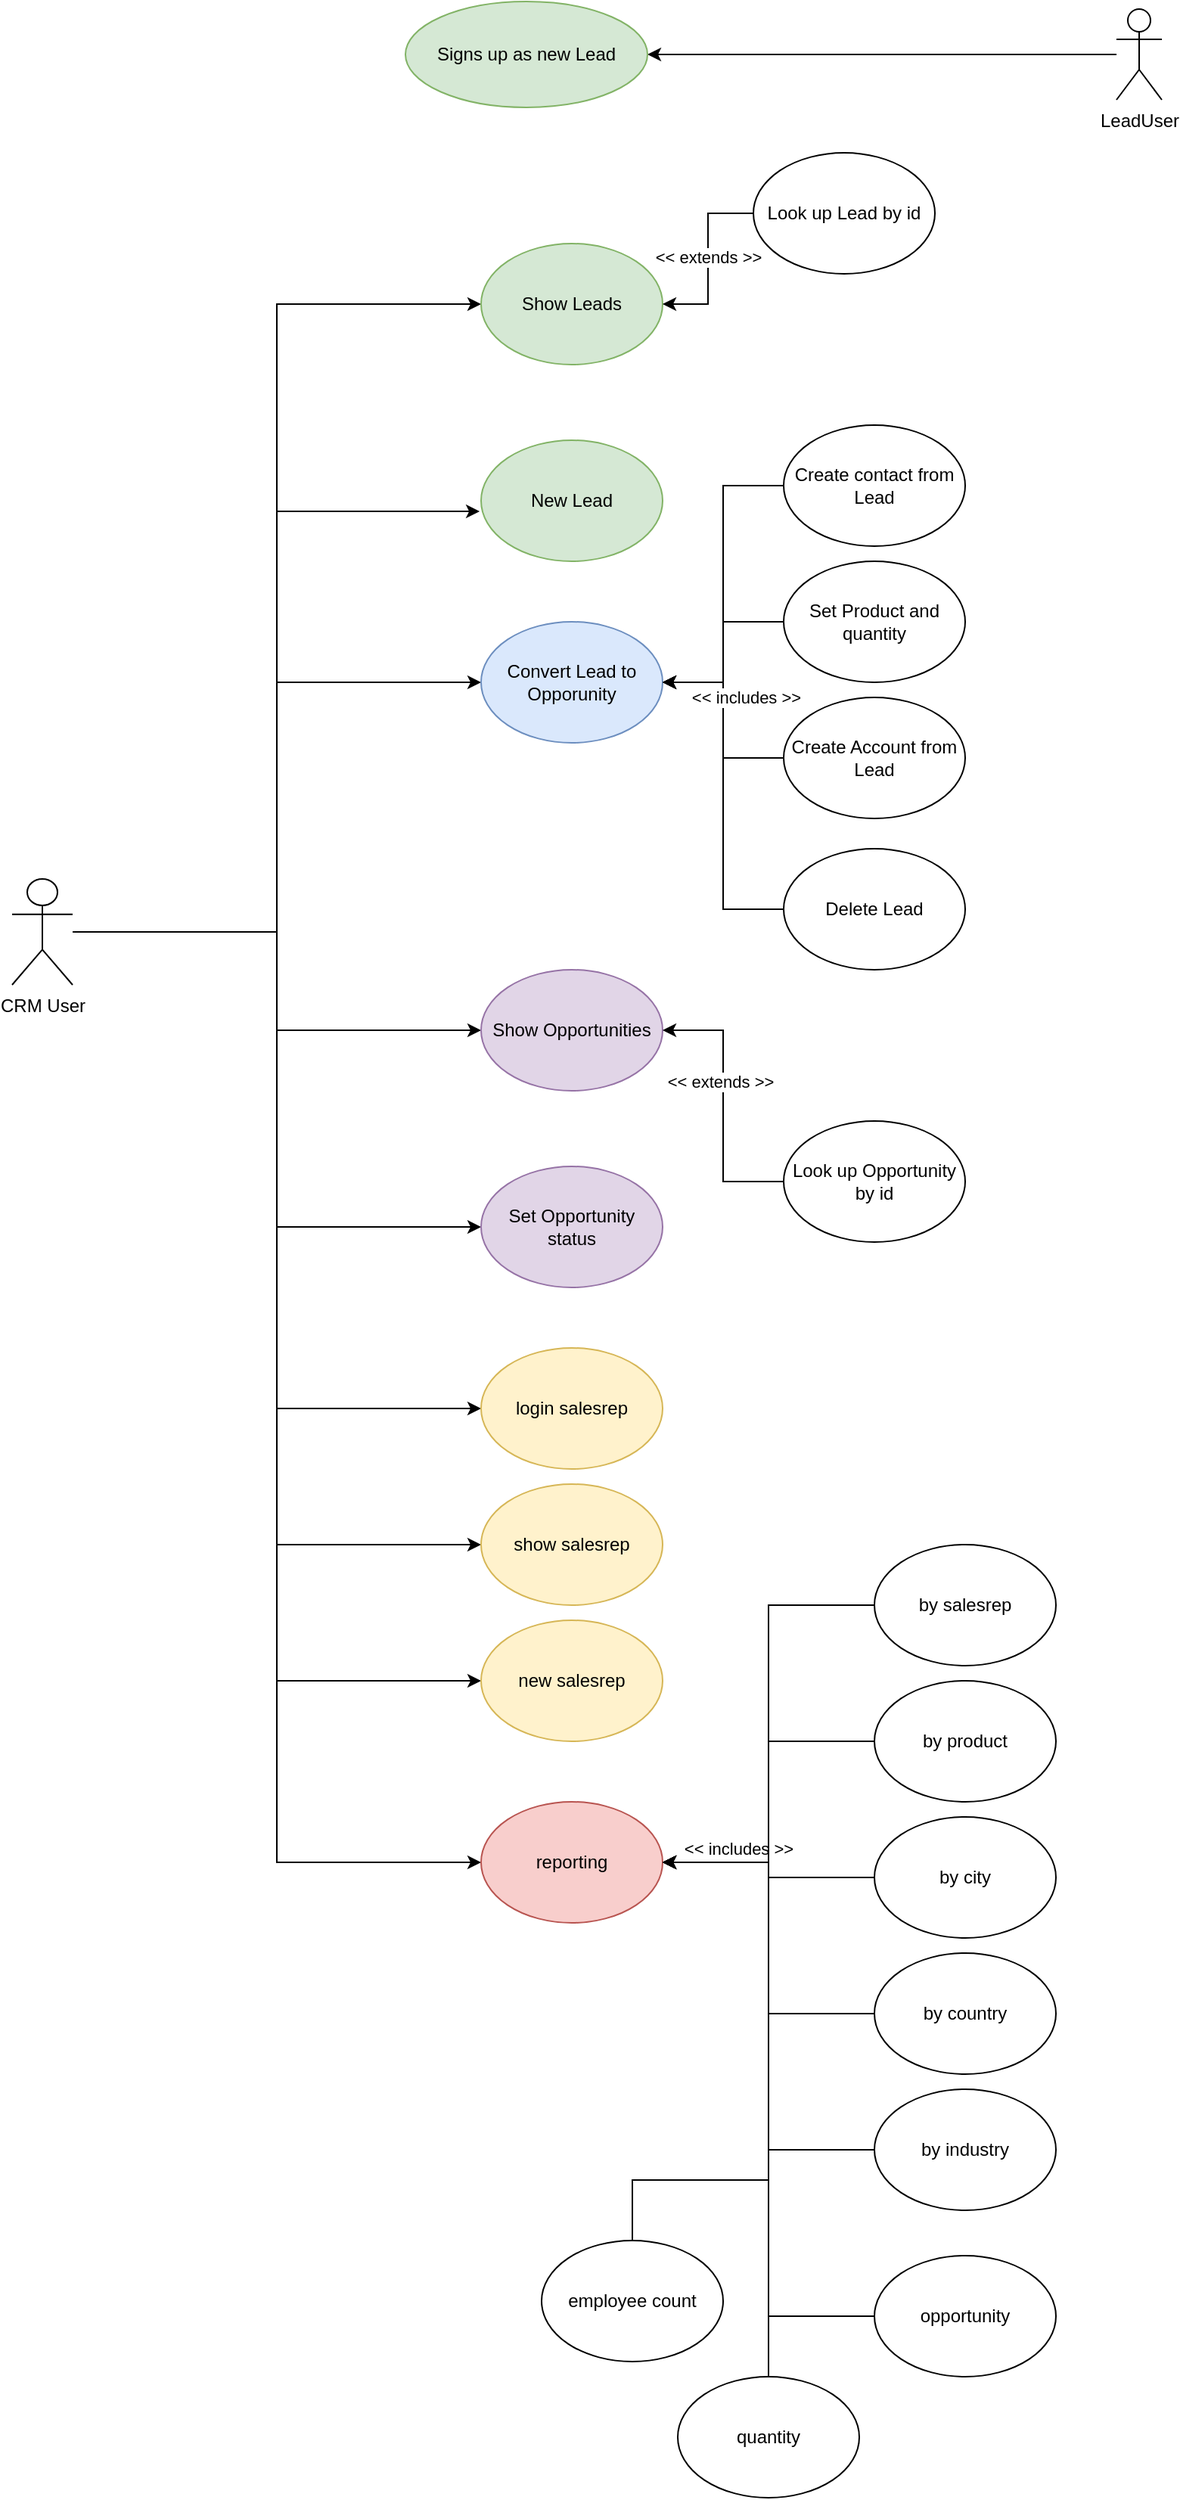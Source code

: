 <mxfile version="20.2.3" type="device"><diagram id="rqn_61koYOYPWPKLsILU" name="Page-1"><mxGraphModel dx="1186" dy="822" grid="1" gridSize="10" guides="1" tooltips="1" connect="1" arrows="1" fold="1" page="1" pageScale="1" pageWidth="850" pageHeight="1100" math="0" shadow="0"><root><mxCell id="0"/><mxCell id="1" parent="0"/><mxCell id="XCvII5WLWlRJIqr4OPsv-11" style="edgeStyle=orthogonalEdgeStyle;rounded=0;orthogonalLoop=1;jettySize=auto;html=1;entryX=-0.008;entryY=0.588;entryDx=0;entryDy=0;entryPerimeter=0;" parent="1" source="XCvII5WLWlRJIqr4OPsv-1" target="XCvII5WLWlRJIqr4OPsv-10" edge="1"><mxGeometry relative="1" as="geometry"/></mxCell><mxCell id="XCvII5WLWlRJIqr4OPsv-22" style="edgeStyle=orthogonalEdgeStyle;rounded=0;orthogonalLoop=1;jettySize=auto;html=1;entryX=0;entryY=0.5;entryDx=0;entryDy=0;" parent="1" source="XCvII5WLWlRJIqr4OPsv-1" target="XCvII5WLWlRJIqr4OPsv-14" edge="1"><mxGeometry relative="1" as="geometry"/></mxCell><mxCell id="XCvII5WLWlRJIqr4OPsv-40" style="edgeStyle=orthogonalEdgeStyle;rounded=0;orthogonalLoop=1;jettySize=auto;html=1;entryX=0;entryY=0.5;entryDx=0;entryDy=0;" parent="1" source="XCvII5WLWlRJIqr4OPsv-1" target="XCvII5WLWlRJIqr4OPsv-28" edge="1"><mxGeometry relative="1" as="geometry"/></mxCell><mxCell id="XCvII5WLWlRJIqr4OPsv-41" style="edgeStyle=orthogonalEdgeStyle;rounded=0;orthogonalLoop=1;jettySize=auto;html=1;entryX=0;entryY=0.5;entryDx=0;entryDy=0;" parent="1" source="XCvII5WLWlRJIqr4OPsv-1" target="XCvII5WLWlRJIqr4OPsv-39" edge="1"><mxGeometry relative="1" as="geometry"/></mxCell><mxCell id="RX-hNaHhA_iwrWbKFWg8-4" style="edgeStyle=orthogonalEdgeStyle;rounded=0;orthogonalLoop=1;jettySize=auto;html=1;entryX=0;entryY=0.5;entryDx=0;entryDy=0;" edge="1" parent="1" source="XCvII5WLWlRJIqr4OPsv-1" target="RX-hNaHhA_iwrWbKFWg8-1"><mxGeometry relative="1" as="geometry"/></mxCell><mxCell id="RX-hNaHhA_iwrWbKFWg8-7" style="edgeStyle=orthogonalEdgeStyle;rounded=0;orthogonalLoop=1;jettySize=auto;html=1;entryX=0;entryY=0.5;entryDx=0;entryDy=0;" edge="1" parent="1" source="XCvII5WLWlRJIqr4OPsv-1" target="XCvII5WLWlRJIqr4OPsv-5"><mxGeometry relative="1" as="geometry"/></mxCell><mxCell id="RX-hNaHhA_iwrWbKFWg8-8" style="edgeStyle=orthogonalEdgeStyle;rounded=0;orthogonalLoop=1;jettySize=auto;html=1;entryX=0;entryY=0.5;entryDx=0;entryDy=0;" edge="1" parent="1" source="XCvII5WLWlRJIqr4OPsv-1" target="RX-hNaHhA_iwrWbKFWg8-3"><mxGeometry relative="1" as="geometry"/></mxCell><mxCell id="RX-hNaHhA_iwrWbKFWg8-9" style="edgeStyle=orthogonalEdgeStyle;rounded=0;orthogonalLoop=1;jettySize=auto;html=1;entryX=0;entryY=0.5;entryDx=0;entryDy=0;" edge="1" parent="1" source="XCvII5WLWlRJIqr4OPsv-1" target="RX-hNaHhA_iwrWbKFWg8-2"><mxGeometry relative="1" as="geometry"/></mxCell><mxCell id="RX-hNaHhA_iwrWbKFWg8-12" style="edgeStyle=orthogonalEdgeStyle;rounded=0;orthogonalLoop=1;jettySize=auto;html=1;entryX=0;entryY=0.5;entryDx=0;entryDy=0;" edge="1" parent="1" source="XCvII5WLWlRJIqr4OPsv-1" target="RX-hNaHhA_iwrWbKFWg8-11"><mxGeometry relative="1" as="geometry"/></mxCell><mxCell id="XCvII5WLWlRJIqr4OPsv-1" value="CRM User" style="shape=umlActor;verticalLabelPosition=bottom;verticalAlign=top;html=1;outlineConnect=0;" parent="1" vertex="1"><mxGeometry x="40" y="630" width="40" height="70" as="geometry"/></mxCell><mxCell id="XCvII5WLWlRJIqr4OPsv-4" style="edgeStyle=orthogonalEdgeStyle;rounded=0;orthogonalLoop=1;jettySize=auto;html=1;entryX=1;entryY=0.5;entryDx=0;entryDy=0;" parent="1" source="XCvII5WLWlRJIqr4OPsv-2" target="XCvII5WLWlRJIqr4OPsv-3" edge="1"><mxGeometry relative="1" as="geometry"/></mxCell><mxCell id="XCvII5WLWlRJIqr4OPsv-2" value="LeadUser" style="shape=umlActor;verticalLabelPosition=bottom;verticalAlign=top;html=1;outlineConnect=0;" parent="1" vertex="1"><mxGeometry x="770" y="55" width="30" height="60" as="geometry"/></mxCell><mxCell id="XCvII5WLWlRJIqr4OPsv-3" value="Signs up as new Lead" style="ellipse;whiteSpace=wrap;html=1;fillColor=#d5e8d4;strokeColor=#82b366;" parent="1" vertex="1"><mxGeometry x="300" y="50" width="160" height="70" as="geometry"/></mxCell><mxCell id="XCvII5WLWlRJIqr4OPsv-5" value="Show Leads" style="ellipse;whiteSpace=wrap;html=1;fillColor=#d5e8d4;strokeColor=#82b366;" parent="1" vertex="1"><mxGeometry x="350" y="210" width="120" height="80" as="geometry"/></mxCell><mxCell id="XCvII5WLWlRJIqr4OPsv-10" value="New Lead" style="ellipse;whiteSpace=wrap;html=1;fillColor=#d5e8d4;strokeColor=#82b366;" parent="1" vertex="1"><mxGeometry x="350" y="340" width="120" height="80" as="geometry"/></mxCell><mxCell id="XCvII5WLWlRJIqr4OPsv-14" value="Convert Lead to Opporunity" style="ellipse;whiteSpace=wrap;html=1;fillColor=#dae8fc;strokeColor=#6c8ebf;" parent="1" vertex="1"><mxGeometry x="350" y="460" width="120" height="80" as="geometry"/></mxCell><mxCell id="XCvII5WLWlRJIqr4OPsv-18" style="edgeStyle=orthogonalEdgeStyle;rounded=0;orthogonalLoop=1;jettySize=auto;html=1;entryX=1;entryY=0.5;entryDx=0;entryDy=0;" parent="1" source="XCvII5WLWlRJIqr4OPsv-15" target="XCvII5WLWlRJIqr4OPsv-14" edge="1"><mxGeometry relative="1" as="geometry"/></mxCell><mxCell id="XCvII5WLWlRJIqr4OPsv-15" value="Create contact from Lead" style="ellipse;whiteSpace=wrap;html=1;" parent="1" vertex="1"><mxGeometry x="550" y="330" width="120" height="80" as="geometry"/></mxCell><mxCell id="XCvII5WLWlRJIqr4OPsv-19" style="edgeStyle=orthogonalEdgeStyle;rounded=0;orthogonalLoop=1;jettySize=auto;html=1;entryX=1;entryY=0.5;entryDx=0;entryDy=0;" parent="1" source="XCvII5WLWlRJIqr4OPsv-16" target="XCvII5WLWlRJIqr4OPsv-14" edge="1"><mxGeometry relative="1" as="geometry"/></mxCell><mxCell id="XCvII5WLWlRJIqr4OPsv-16" value="Create Account from Lead" style="ellipse;whiteSpace=wrap;html=1;" parent="1" vertex="1"><mxGeometry x="550" y="510" width="120" height="80" as="geometry"/></mxCell><mxCell id="XCvII5WLWlRJIqr4OPsv-20" style="edgeStyle=orthogonalEdgeStyle;rounded=0;orthogonalLoop=1;jettySize=auto;html=1;entryX=1;entryY=0.5;entryDx=0;entryDy=0;" parent="1" source="XCvII5WLWlRJIqr4OPsv-17" target="XCvII5WLWlRJIqr4OPsv-14" edge="1"><mxGeometry relative="1" as="geometry"/></mxCell><mxCell id="XCvII5WLWlRJIqr4OPsv-21" value="&amp;lt;&amp;lt; includes &amp;gt;&amp;gt;" style="edgeLabel;html=1;align=center;verticalAlign=middle;resizable=0;points=[];" parent="XCvII5WLWlRJIqr4OPsv-20" vertex="1" connectable="0"><mxGeometry x="0.154" relative="1" as="geometry"><mxPoint x="15" y="-48" as="offset"/></mxGeometry></mxCell><mxCell id="RX-hNaHhA_iwrWbKFWg8-32" value="&amp;lt;&amp;lt; includes &amp;gt;&amp;gt;" style="edgeLabel;html=1;align=center;verticalAlign=middle;resizable=0;points=[];labelBackgroundColor=#FFFFFF;" vertex="1" connectable="0" parent="XCvII5WLWlRJIqr4OPsv-20"><mxGeometry x="0.154" relative="1" as="geometry"><mxPoint x="10" y="713" as="offset"/></mxGeometry></mxCell><mxCell id="XCvII5WLWlRJIqr4OPsv-17" value="Delete Lead" style="ellipse;whiteSpace=wrap;html=1;" parent="1" vertex="1"><mxGeometry x="550" y="610" width="120" height="80" as="geometry"/></mxCell><mxCell id="XCvII5WLWlRJIqr4OPsv-25" style="edgeStyle=orthogonalEdgeStyle;rounded=0;orthogonalLoop=1;jettySize=auto;html=1;entryX=1;entryY=0.5;entryDx=0;entryDy=0;" parent="1" source="XCvII5WLWlRJIqr4OPsv-23" target="XCvII5WLWlRJIqr4OPsv-14" edge="1"><mxGeometry relative="1" as="geometry"/></mxCell><mxCell id="XCvII5WLWlRJIqr4OPsv-23" value="Set Product and quantity" style="ellipse;whiteSpace=wrap;html=1;" parent="1" vertex="1"><mxGeometry x="550" y="420" width="120" height="80" as="geometry"/></mxCell><mxCell id="XCvII5WLWlRJIqr4OPsv-31" style="edgeStyle=orthogonalEdgeStyle;rounded=0;orthogonalLoop=1;jettySize=auto;html=1;entryX=1;entryY=0.5;entryDx=0;entryDy=0;" parent="1" source="XCvII5WLWlRJIqr4OPsv-26" target="XCvII5WLWlRJIqr4OPsv-5" edge="1"><mxGeometry relative="1" as="geometry"/></mxCell><mxCell id="XCvII5WLWlRJIqr4OPsv-34" value="&amp;lt;&amp;lt; extends &amp;gt;&amp;gt;" style="edgeLabel;html=1;align=center;verticalAlign=middle;resizable=0;points=[];" parent="XCvII5WLWlRJIqr4OPsv-31" vertex="1" connectable="0"><mxGeometry x="-0.015" relative="1" as="geometry"><mxPoint as="offset"/></mxGeometry></mxCell><mxCell id="XCvII5WLWlRJIqr4OPsv-26" value="Look up Lead by id" style="ellipse;whiteSpace=wrap;html=1;" parent="1" vertex="1"><mxGeometry x="530" y="150" width="120" height="80" as="geometry"/></mxCell><mxCell id="XCvII5WLWlRJIqr4OPsv-28" value="Show Opportunities" style="ellipse;whiteSpace=wrap;html=1;fillColor=#e1d5e7;strokeColor=#9673a6;" parent="1" vertex="1"><mxGeometry x="350" y="690" width="120" height="80" as="geometry"/></mxCell><mxCell id="XCvII5WLWlRJIqr4OPsv-36" style="edgeStyle=orthogonalEdgeStyle;rounded=0;orthogonalLoop=1;jettySize=auto;html=1;entryX=1;entryY=0.5;entryDx=0;entryDy=0;" parent="1" source="XCvII5WLWlRJIqr4OPsv-35" target="XCvII5WLWlRJIqr4OPsv-28" edge="1"><mxGeometry relative="1" as="geometry"/></mxCell><mxCell id="XCvII5WLWlRJIqr4OPsv-37" value="&amp;lt;&amp;lt; extends &amp;gt;&amp;gt;" style="edgeLabel;html=1;align=center;verticalAlign=middle;resizable=0;points=[];" parent="XCvII5WLWlRJIqr4OPsv-36" vertex="1" connectable="0"><mxGeometry x="0.178" y="2" relative="1" as="geometry"><mxPoint as="offset"/></mxGeometry></mxCell><mxCell id="XCvII5WLWlRJIqr4OPsv-35" value="Look up Opportunity by id" style="ellipse;whiteSpace=wrap;html=1;" parent="1" vertex="1"><mxGeometry x="550" y="790" width="120" height="80" as="geometry"/></mxCell><mxCell id="XCvII5WLWlRJIqr4OPsv-39" value="Set Opportunity status" style="ellipse;whiteSpace=wrap;html=1;fillColor=#e1d5e7;strokeColor=#9673a6;" parent="1" vertex="1"><mxGeometry x="350" y="820" width="120" height="80" as="geometry"/></mxCell><mxCell id="RX-hNaHhA_iwrWbKFWg8-1" value="login salesrep" style="ellipse;whiteSpace=wrap;html=1;fillColor=#fff2cc;strokeColor=#d6b656;" vertex="1" parent="1"><mxGeometry x="350" y="940" width="120" height="80" as="geometry"/></mxCell><mxCell id="RX-hNaHhA_iwrWbKFWg8-2" value="show salesrep" style="ellipse;whiteSpace=wrap;html=1;fillColor=#fff2cc;strokeColor=#d6b656;" vertex="1" parent="1"><mxGeometry x="350" y="1030" width="120" height="80" as="geometry"/></mxCell><mxCell id="RX-hNaHhA_iwrWbKFWg8-3" value="new salesrep" style="ellipse;whiteSpace=wrap;html=1;fillColor=#fff2cc;strokeColor=#d6b656;" vertex="1" parent="1"><mxGeometry x="350" y="1120" width="120" height="80" as="geometry"/></mxCell><mxCell id="RX-hNaHhA_iwrWbKFWg8-11" value="reporting" style="ellipse;whiteSpace=wrap;html=1;fillColor=#f8cecc;strokeColor=#b85450;" vertex="1" parent="1"><mxGeometry x="350" y="1240" width="120" height="80" as="geometry"/></mxCell><mxCell id="RX-hNaHhA_iwrWbKFWg8-22" style="edgeStyle=orthogonalEdgeStyle;rounded=0;orthogonalLoop=1;jettySize=auto;html=1;entryX=1;entryY=0.5;entryDx=0;entryDy=0;" edge="1" parent="1" source="RX-hNaHhA_iwrWbKFWg8-13" target="RX-hNaHhA_iwrWbKFWg8-11"><mxGeometry relative="1" as="geometry"/></mxCell><mxCell id="RX-hNaHhA_iwrWbKFWg8-13" value="by salesrep" style="ellipse;whiteSpace=wrap;html=1;" vertex="1" parent="1"><mxGeometry x="610" y="1070" width="120" height="80" as="geometry"/></mxCell><mxCell id="RX-hNaHhA_iwrWbKFWg8-21" style="edgeStyle=orthogonalEdgeStyle;rounded=0;orthogonalLoop=1;jettySize=auto;html=1;entryX=1;entryY=0.5;entryDx=0;entryDy=0;" edge="1" parent="1" source="RX-hNaHhA_iwrWbKFWg8-14" target="RX-hNaHhA_iwrWbKFWg8-11"><mxGeometry relative="1" as="geometry"/></mxCell><mxCell id="RX-hNaHhA_iwrWbKFWg8-14" value="by product" style="ellipse;whiteSpace=wrap;html=1;" vertex="1" parent="1"><mxGeometry x="610" y="1160" width="120" height="80" as="geometry"/></mxCell><mxCell id="RX-hNaHhA_iwrWbKFWg8-20" style="edgeStyle=orthogonalEdgeStyle;rounded=0;orthogonalLoop=1;jettySize=auto;html=1;entryX=1;entryY=0.5;entryDx=0;entryDy=0;" edge="1" parent="1" source="RX-hNaHhA_iwrWbKFWg8-15" target="RX-hNaHhA_iwrWbKFWg8-11"><mxGeometry relative="1" as="geometry"/></mxCell><mxCell id="RX-hNaHhA_iwrWbKFWg8-15" value="by city" style="ellipse;whiteSpace=wrap;html=1;" vertex="1" parent="1"><mxGeometry x="610" y="1250" width="120" height="80" as="geometry"/></mxCell><mxCell id="RX-hNaHhA_iwrWbKFWg8-19" style="edgeStyle=orthogonalEdgeStyle;rounded=0;orthogonalLoop=1;jettySize=auto;html=1;entryX=1;entryY=0.5;entryDx=0;entryDy=0;" edge="1" parent="1" source="RX-hNaHhA_iwrWbKFWg8-16" target="RX-hNaHhA_iwrWbKFWg8-11"><mxGeometry relative="1" as="geometry"/></mxCell><mxCell id="RX-hNaHhA_iwrWbKFWg8-16" value="by country" style="ellipse;whiteSpace=wrap;html=1;" vertex="1" parent="1"><mxGeometry x="610" y="1340" width="120" height="80" as="geometry"/></mxCell><mxCell id="RX-hNaHhA_iwrWbKFWg8-18" style="edgeStyle=orthogonalEdgeStyle;rounded=0;orthogonalLoop=1;jettySize=auto;html=1;entryX=1;entryY=0.5;entryDx=0;entryDy=0;" edge="1" parent="1" source="RX-hNaHhA_iwrWbKFWg8-17" target="RX-hNaHhA_iwrWbKFWg8-11"><mxGeometry relative="1" as="geometry"/></mxCell><mxCell id="RX-hNaHhA_iwrWbKFWg8-17" value="by industry" style="ellipse;whiteSpace=wrap;html=1;" vertex="1" parent="1"><mxGeometry x="610" y="1430" width="120" height="80" as="geometry"/></mxCell><mxCell id="RX-hNaHhA_iwrWbKFWg8-29" style="edgeStyle=orthogonalEdgeStyle;rounded=0;orthogonalLoop=1;jettySize=auto;html=1;entryX=1;entryY=0.5;entryDx=0;entryDy=0;" edge="1" parent="1" source="RX-hNaHhA_iwrWbKFWg8-23" target="RX-hNaHhA_iwrWbKFWg8-11"><mxGeometry relative="1" as="geometry"/></mxCell><mxCell id="RX-hNaHhA_iwrWbKFWg8-23" value="opportunity" style="ellipse;whiteSpace=wrap;html=1;" vertex="1" parent="1"><mxGeometry x="610" y="1540" width="120" height="80" as="geometry"/></mxCell><mxCell id="RX-hNaHhA_iwrWbKFWg8-28" style="edgeStyle=orthogonalEdgeStyle;rounded=0;orthogonalLoop=1;jettySize=auto;html=1;entryX=1;entryY=0.5;entryDx=0;entryDy=0;exitX=0.5;exitY=0;exitDx=0;exitDy=0;" edge="1" parent="1" source="RX-hNaHhA_iwrWbKFWg8-24" target="RX-hNaHhA_iwrWbKFWg8-11"><mxGeometry relative="1" as="geometry"><Array as="points"><mxPoint x="540" y="1280"/></Array></mxGeometry></mxCell><mxCell id="RX-hNaHhA_iwrWbKFWg8-24" value="quantity" style="ellipse;whiteSpace=wrap;html=1;" vertex="1" parent="1"><mxGeometry x="480" y="1620" width="120" height="80" as="geometry"/></mxCell><mxCell id="RX-hNaHhA_iwrWbKFWg8-26" style="edgeStyle=orthogonalEdgeStyle;rounded=0;orthogonalLoop=1;jettySize=auto;html=1;entryX=1;entryY=0.5;entryDx=0;entryDy=0;" edge="1" parent="1" source="RX-hNaHhA_iwrWbKFWg8-25" target="RX-hNaHhA_iwrWbKFWg8-11"><mxGeometry relative="1" as="geometry"><mxPoint x="540" y="1400" as="targetPoint"/><Array as="points"><mxPoint x="450" y="1490"/><mxPoint x="540" y="1490"/><mxPoint x="540" y="1280"/></Array></mxGeometry></mxCell><mxCell id="RX-hNaHhA_iwrWbKFWg8-25" value="employee count" style="ellipse;whiteSpace=wrap;html=1;" vertex="1" parent="1"><mxGeometry x="390" y="1530" width="120" height="80" as="geometry"/></mxCell></root></mxGraphModel></diagram></mxfile>
